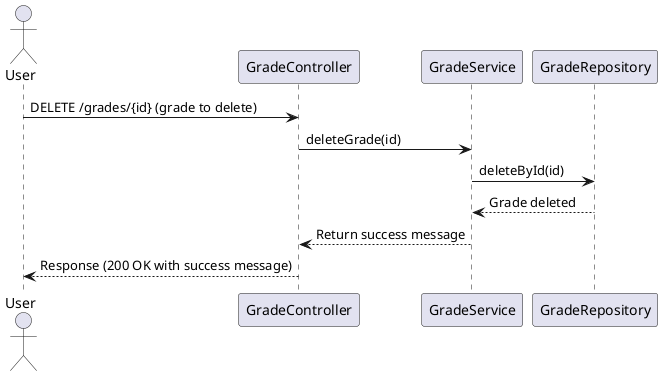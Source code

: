 @startuml
actor User
participant "GradeController" as GradeController
participant "GradeService" as GradeService
participant "GradeRepository" as GradeRepository

User -> GradeController: DELETE /grades/{id} (grade to delete)
GradeController -> GradeService: deleteGrade(id)
GradeService -> GradeRepository: deleteById(id)
GradeRepository --> GradeService: Grade deleted
GradeService --> GradeController: Return success message
GradeController --> User: Response (200 OK with success message)
@enduml
